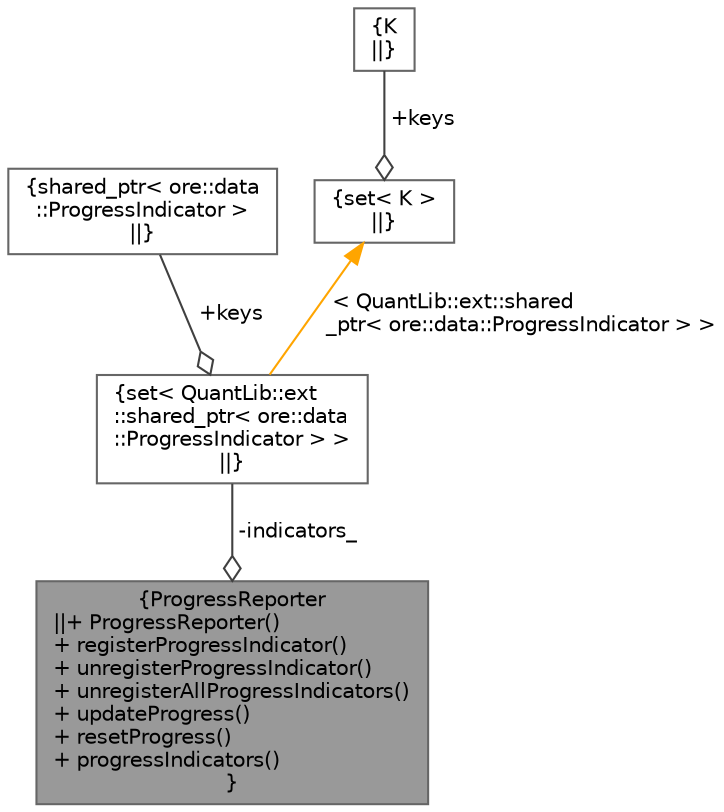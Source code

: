digraph "ProgressReporter"
{
 // INTERACTIVE_SVG=YES
 // LATEX_PDF_SIZE
  bgcolor="transparent";
  edge [fontname=Helvetica,fontsize=10,labelfontname=Helvetica,labelfontsize=10];
  node [fontname=Helvetica,fontsize=10,shape=box,height=0.2,width=0.4];
  Node1 [label="{ProgressReporter\n||+ ProgressReporter()\l+ registerProgressIndicator()\l+ unregisterProgressIndicator()\l+ unregisterAllProgressIndicators()\l+ updateProgress()\l+ resetProgress()\l+ progressIndicators()\l}",height=0.2,width=0.4,color="gray40", fillcolor="grey60", style="filled", fontcolor="black",tooltip="Base class for a Progress Reporter."];
  Node2 -> Node1 [color="grey25",style="solid",label=" -indicators_" ,arrowhead="odiamond"];
  Node2 [label="{set\< QuantLib::ext\l::shared_ptr\< ore::data\l::ProgressIndicator \> \>\n||}",height=0.2,width=0.4,color="gray40", fillcolor="white", style="filled",tooltip=" "];
  Node3 -> Node2 [color="grey25",style="solid",label=" +keys" ,arrowhead="odiamond"];
  Node3 [label="{shared_ptr\< ore::data\l::ProgressIndicator \>\n||}",height=0.2,width=0.4,color="gray40", fillcolor="white", style="filled",tooltip=" "];
  Node4 -> Node2 [dir="back",color="orange",style="solid",label=" \< QuantLib::ext::shared\l_ptr\< ore::data::ProgressIndicator \> \>" ];
  Node4 [label="{set\< K \>\n||}",height=0.2,width=0.4,color="gray40", fillcolor="white", style="filled",tooltip=" "];
  Node5 -> Node4 [color="grey25",style="solid",label=" +keys" ,arrowhead="odiamond"];
  Node5 [label="{K\n||}",height=0.2,width=0.4,color="gray40", fillcolor="white", style="filled",tooltip=" "];
}
